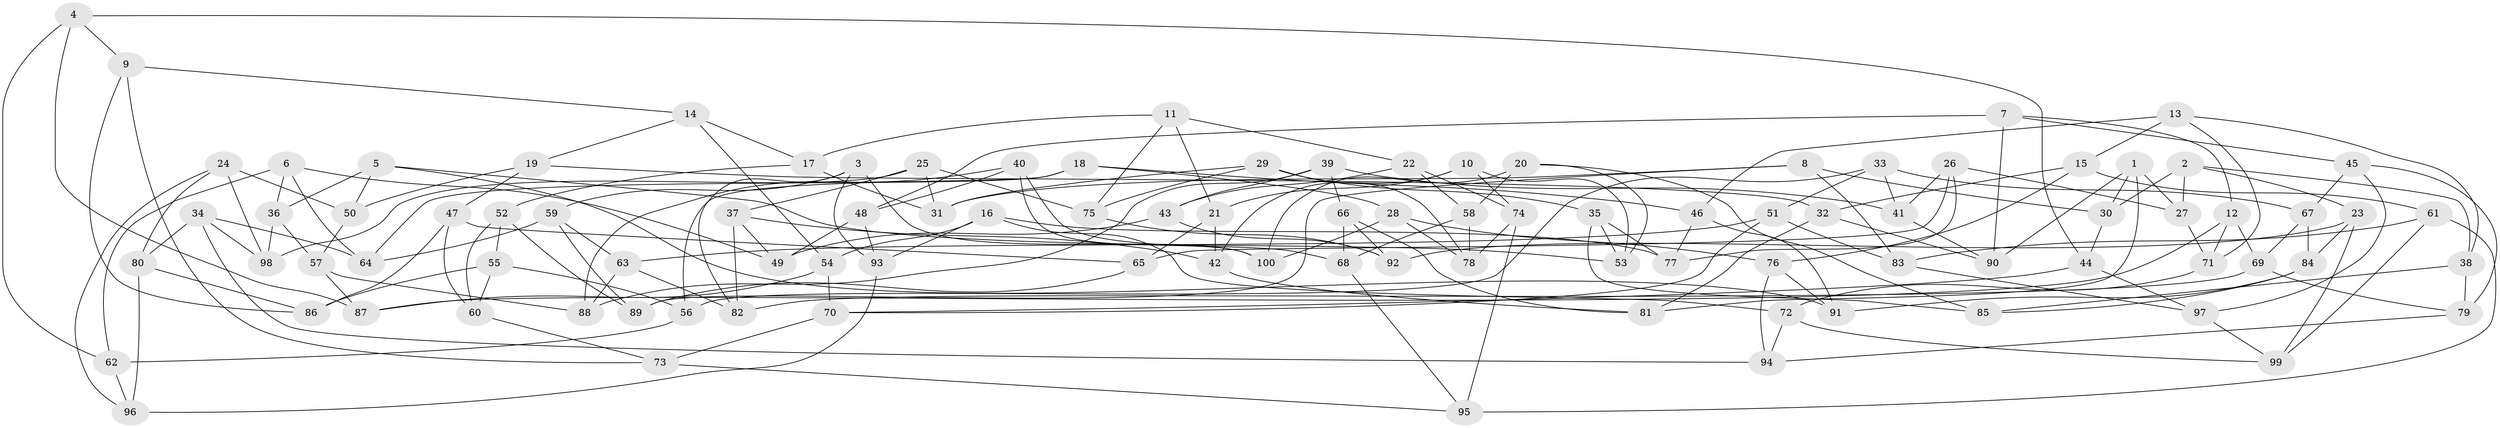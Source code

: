 // coarse degree distribution, {4: 0.31666666666666665, 6: 0.55, 5: 0.11666666666666667, 3: 0.016666666666666666}
// Generated by graph-tools (version 1.1) at 2025/52/02/27/25 19:52:31]
// undirected, 100 vertices, 200 edges
graph export_dot {
graph [start="1"]
  node [color=gray90,style=filled];
  1;
  2;
  3;
  4;
  5;
  6;
  7;
  8;
  9;
  10;
  11;
  12;
  13;
  14;
  15;
  16;
  17;
  18;
  19;
  20;
  21;
  22;
  23;
  24;
  25;
  26;
  27;
  28;
  29;
  30;
  31;
  32;
  33;
  34;
  35;
  36;
  37;
  38;
  39;
  40;
  41;
  42;
  43;
  44;
  45;
  46;
  47;
  48;
  49;
  50;
  51;
  52;
  53;
  54;
  55;
  56;
  57;
  58;
  59;
  60;
  61;
  62;
  63;
  64;
  65;
  66;
  67;
  68;
  69;
  70;
  71;
  72;
  73;
  74;
  75;
  76;
  77;
  78;
  79;
  80;
  81;
  82;
  83;
  84;
  85;
  86;
  87;
  88;
  89;
  90;
  91;
  92;
  93;
  94;
  95;
  96;
  97;
  98;
  99;
  100;
  1 -- 90;
  1 -- 30;
  1 -- 27;
  1 -- 81;
  2 -- 30;
  2 -- 38;
  2 -- 23;
  2 -- 27;
  3 -- 100;
  3 -- 59;
  3 -- 82;
  3 -- 93;
  4 -- 9;
  4 -- 44;
  4 -- 87;
  4 -- 62;
  5 -- 50;
  5 -- 91;
  5 -- 36;
  5 -- 53;
  6 -- 62;
  6 -- 64;
  6 -- 36;
  6 -- 49;
  7 -- 48;
  7 -- 90;
  7 -- 12;
  7 -- 45;
  8 -- 30;
  8 -- 31;
  8 -- 83;
  8 -- 89;
  9 -- 14;
  9 -- 86;
  9 -- 73;
  10 -- 74;
  10 -- 21;
  10 -- 42;
  10 -- 53;
  11 -- 22;
  11 -- 21;
  11 -- 17;
  11 -- 75;
  12 -- 71;
  12 -- 69;
  12 -- 87;
  13 -- 46;
  13 -- 71;
  13 -- 38;
  13 -- 15;
  14 -- 17;
  14 -- 54;
  14 -- 19;
  15 -- 61;
  15 -- 76;
  15 -- 32;
  16 -- 72;
  16 -- 93;
  16 -- 77;
  16 -- 54;
  17 -- 31;
  17 -- 52;
  18 -- 46;
  18 -- 56;
  18 -- 28;
  18 -- 64;
  19 -- 50;
  19 -- 32;
  19 -- 47;
  20 -- 100;
  20 -- 58;
  20 -- 85;
  20 -- 53;
  21 -- 65;
  21 -- 42;
  22 -- 58;
  22 -- 43;
  22 -- 74;
  23 -- 84;
  23 -- 99;
  23 -- 92;
  24 -- 98;
  24 -- 80;
  24 -- 50;
  24 -- 96;
  25 -- 75;
  25 -- 37;
  25 -- 98;
  25 -- 31;
  26 -- 27;
  26 -- 65;
  26 -- 41;
  26 -- 77;
  27 -- 71;
  28 -- 100;
  28 -- 76;
  28 -- 78;
  29 -- 78;
  29 -- 75;
  29 -- 35;
  29 -- 31;
  30 -- 44;
  32 -- 90;
  32 -- 81;
  33 -- 56;
  33 -- 67;
  33 -- 51;
  33 -- 41;
  34 -- 98;
  34 -- 80;
  34 -- 64;
  34 -- 94;
  35 -- 77;
  35 -- 85;
  35 -- 53;
  36 -- 57;
  36 -- 98;
  37 -- 42;
  37 -- 82;
  37 -- 49;
  38 -- 79;
  38 -- 85;
  39 -- 41;
  39 -- 43;
  39 -- 88;
  39 -- 66;
  40 -- 68;
  40 -- 100;
  40 -- 48;
  40 -- 88;
  41 -- 90;
  42 -- 81;
  43 -- 92;
  43 -- 49;
  44 -- 70;
  44 -- 97;
  45 -- 79;
  45 -- 97;
  45 -- 67;
  46 -- 77;
  46 -- 91;
  47 -- 86;
  47 -- 65;
  47 -- 60;
  48 -- 93;
  48 -- 49;
  50 -- 57;
  51 -- 70;
  51 -- 63;
  51 -- 83;
  52 -- 55;
  52 -- 60;
  52 -- 89;
  54 -- 70;
  54 -- 87;
  55 -- 56;
  55 -- 60;
  55 -- 86;
  56 -- 62;
  57 -- 87;
  57 -- 88;
  58 -- 78;
  58 -- 68;
  59 -- 89;
  59 -- 64;
  59 -- 63;
  60 -- 73;
  61 -- 95;
  61 -- 83;
  61 -- 99;
  62 -- 96;
  63 -- 88;
  63 -- 82;
  65 -- 89;
  66 -- 81;
  66 -- 68;
  66 -- 92;
  67 -- 84;
  67 -- 69;
  68 -- 95;
  69 -- 79;
  69 -- 82;
  70 -- 73;
  71 -- 72;
  72 -- 94;
  72 -- 99;
  73 -- 95;
  74 -- 78;
  74 -- 95;
  75 -- 92;
  76 -- 91;
  76 -- 94;
  79 -- 94;
  80 -- 86;
  80 -- 96;
  83 -- 97;
  84 -- 91;
  84 -- 85;
  93 -- 96;
  97 -- 99;
}
